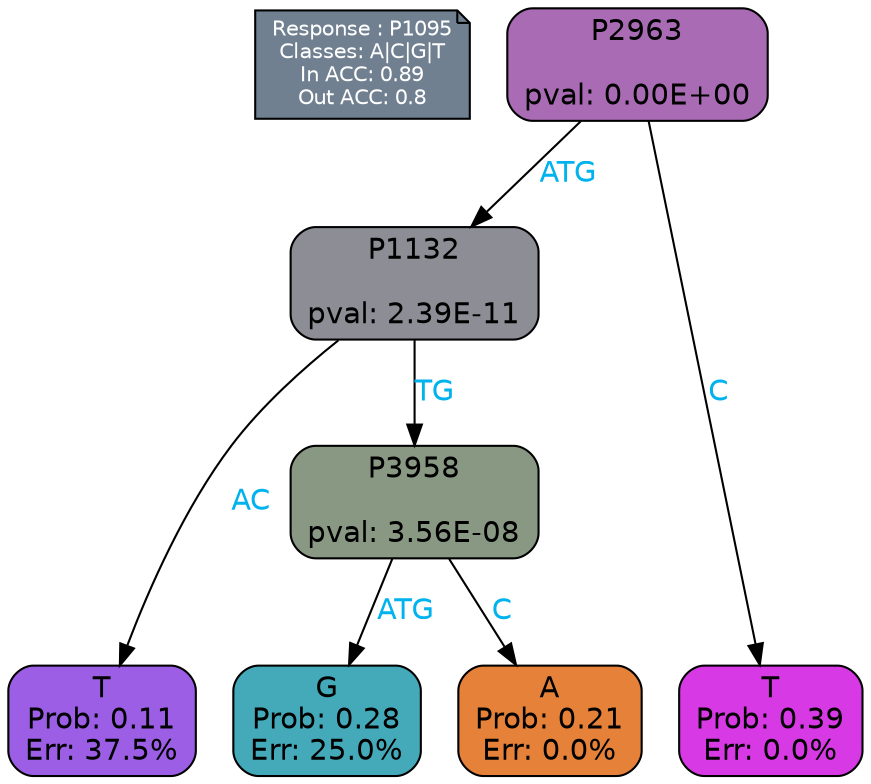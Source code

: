 digraph Tree {
node [shape=box, style="filled, rounded", color="black", fontname=helvetica] ;
graph [ranksep=equally, splines=polylines, bgcolor=transparent, dpi=600] ;
edge [fontname=helvetica] ;
LEGEND [label="Response : P1095
Classes: A|C|G|T
In ACC: 0.89
Out ACC: 0.8
",shape=note,align=left,style=filled,fillcolor="slategray",fontcolor="white",fontsize=10];1 [label="P2963

pval: 0.00E+00", fillcolor="#a96cb4"] ;
2 [label="P1132

pval: 2.39E-11", fillcolor="#8c8d95"] ;
3 [label="T
Prob: 0.11
Err: 37.5%", fillcolor="#9b5ee5"] ;
4 [label="P3958

pval: 3.56E-08", fillcolor="#899882"] ;
5 [label="G
Prob: 0.28
Err: 25.0%", fillcolor="#44aaba"] ;
6 [label="A
Prob: 0.21
Err: 0.0%", fillcolor="#e58139"] ;
7 [label="T
Prob: 0.39
Err: 0.0%", fillcolor="#d739e5"] ;
1 -> 2 [label="ATG",fontcolor=deepskyblue2] ;
1 -> 7 [label="C",fontcolor=deepskyblue2] ;
2 -> 3 [label="AC",fontcolor=deepskyblue2] ;
2 -> 4 [label="TG",fontcolor=deepskyblue2] ;
4 -> 5 [label="ATG",fontcolor=deepskyblue2] ;
4 -> 6 [label="C",fontcolor=deepskyblue2] ;
{rank = same; 3;5;6;7;}{rank = same; LEGEND;1;}}